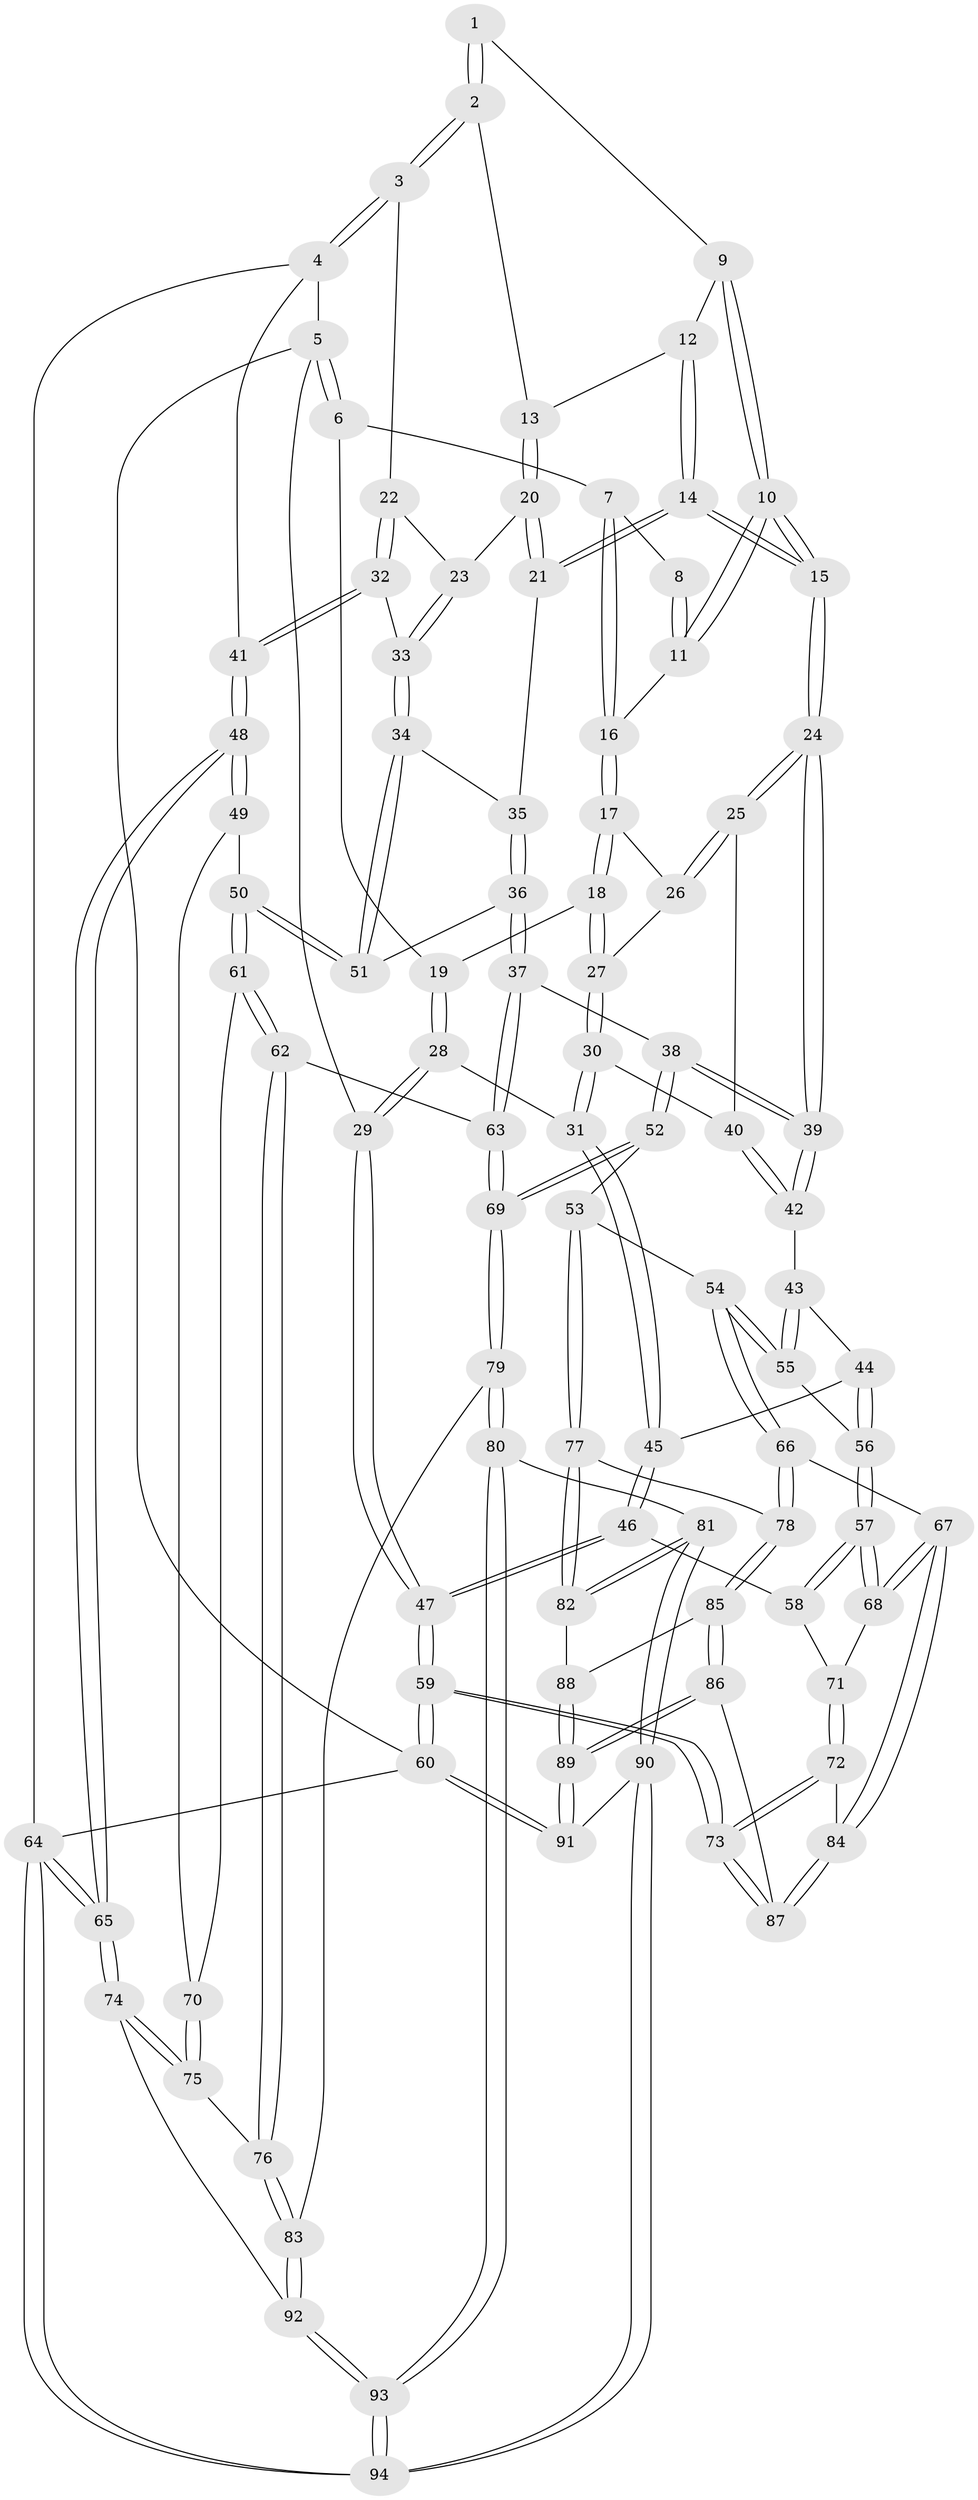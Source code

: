 // coarse degree distribution, {3: 0.1206896551724138, 5: 0.43103448275862066, 2: 0.017241379310344827, 4: 0.3275862068965517, 6: 0.10344827586206896}
// Generated by graph-tools (version 1.1) at 2025/24/03/03/25 07:24:34]
// undirected, 94 vertices, 232 edges
graph export_dot {
graph [start="1"]
  node [color=gray90,style=filled];
  1 [pos="+0.492669380021649+0"];
  2 [pos="+0.8413268609365202+0"];
  3 [pos="+1+0"];
  4 [pos="+1+0"];
  5 [pos="+0+0"];
  6 [pos="+0+0"];
  7 [pos="+0.0007137281415645412+0"];
  8 [pos="+0.39709461782091127+0"];
  9 [pos="+0.5064911430161132+0"];
  10 [pos="+0.44538867397902104+0.1279851020446251"];
  11 [pos="+0.3745612996222989+0.08400238394610002"];
  12 [pos="+0.545243455205537+0.04277939937994488"];
  13 [pos="+0.7409774526386286+0"];
  14 [pos="+0.5246919612554145+0.18884418086202012"];
  15 [pos="+0.5048218487028998+0.1971527639785432"];
  16 [pos="+0.3203684460561092+0.10081270742994838"];
  17 [pos="+0.31863143613461203+0.102238475496561"];
  18 [pos="+0.22169747024353245+0.13097043635608713"];
  19 [pos="+0.20489896131222451+0.12409651022133056"];
  20 [pos="+0.7024394523260996+0.1323172825938018"];
  21 [pos="+0.6808456600819097+0.15967180804435782"];
  22 [pos="+0.9214814696304937+0.16822060231449346"];
  23 [pos="+0.8698749406806653+0.20104153448934"];
  24 [pos="+0.4657094726528103+0.2898097336180588"];
  25 [pos="+0.36864613898281645+0.2858357092419082"];
  26 [pos="+0.32028482643719614+0.1627219583046933"];
  27 [pos="+0.24650965571002506+0.2652854421858531"];
  28 [pos="+0+0.2672315937028576"];
  29 [pos="+0+0.2731428181134934"];
  30 [pos="+0.24717825096110543+0.2968123283510986"];
  31 [pos="+0.19454920415387633+0.31867302176322326"];
  32 [pos="+1+0.3477223763184131"];
  33 [pos="+0.8603216472643198+0.3580539225130785"];
  34 [pos="+0.8267937051251629+0.3789353204506031"];
  35 [pos="+0.6829783745441425+0.1670395209011071"];
  36 [pos="+0.6352440367215494+0.4691079603053004"];
  37 [pos="+0.6172805844056597+0.47533285362626243"];
  38 [pos="+0.5687262601435648+0.48519150950546985"];
  39 [pos="+0.5079381892429321+0.41515101073756955"];
  40 [pos="+0.28204174192849013+0.3041953957570229"];
  41 [pos="+1+0.3795758300035924"];
  42 [pos="+0.32194621848385563+0.45467612062155355"];
  43 [pos="+0.3033433454592977+0.4748944680274793"];
  44 [pos="+0.20200355245148535+0.4894014262567222"];
  45 [pos="+0.20154970063466982+0.4891525217746056"];
  46 [pos="+0+0.5325830193430104"];
  47 [pos="+0+0.4724859866533017"];
  48 [pos="+1+0.6811070422087664"];
  49 [pos="+0.9113692785523142+0.5789768342795184"];
  50 [pos="+0.8438164699480385+0.5483945358177457"];
  51 [pos="+0.7766961329911821+0.45817179894301413"];
  52 [pos="+0.5385521227988815+0.555932998974179"];
  53 [pos="+0.46773163328005635+0.612731364029323"];
  54 [pos="+0.3811974229700503+0.6149991981801595"];
  55 [pos="+0.3617416820667656+0.5938839110202091"];
  56 [pos="+0.22418786495035084+0.5607692331156099"];
  57 [pos="+0.21237495523485864+0.6698599105494584"];
  58 [pos="+0.015365845714737817+0.5588154482298963"];
  59 [pos="+0+1"];
  60 [pos="+0+1"];
  61 [pos="+0.7791595177237195+0.6596270433808038"];
  62 [pos="+0.7496096254948015+0.6874486736670357"];
  63 [pos="+0.7445448304641832+0.689144823356703"];
  64 [pos="+1+1"];
  65 [pos="+1+0.7390365047920978"];
  66 [pos="+0.2878993967977249+0.6934136365579351"];
  67 [pos="+0.2323216850048988+0.7033921238480441"];
  68 [pos="+0.22038809550592928+0.6863729058320507"];
  69 [pos="+0.6619194301901121+0.752360070340893"];
  70 [pos="+0.8381880471911106+0.7027742553178452"];
  71 [pos="+0.0686528024541446+0.6927159324711818"];
  72 [pos="+0.07208283950731154+0.7476634856577152"];
  73 [pos="+0+1"];
  74 [pos="+1+0.746931308456178"];
  75 [pos="+0.8755568998162271+0.7647768089409586"];
  76 [pos="+0.8417403016788809+0.7770540185147377"];
  77 [pos="+0.46546842659465126+0.6990159913906235"];
  78 [pos="+0.3596154527053244+0.7729986725813166"];
  79 [pos="+0.6578651345962512+0.7845890829875677"];
  80 [pos="+0.6521103641038838+0.7936208824118104"];
  81 [pos="+0.5509752147513808+0.8524282741013007"];
  82 [pos="+0.4863762737448116+0.764210490322456"];
  83 [pos="+0.8053701936217457+0.8153554837379143"];
  84 [pos="+0.19755894796265674+0.7851865285724654"];
  85 [pos="+0.36063513349164+0.7799399506000783"];
  86 [pos="+0.3258313133868382+0.9737689532115497"];
  87 [pos="+0.20496803236228828+0.8646800134707142"];
  88 [pos="+0.4266450849444341+0.7912328548661697"];
  89 [pos="+0.34667060072147865+1"];
  90 [pos="+0.42534283306077864+1"];
  91 [pos="+0.4181427897910998+1"];
  92 [pos="+0.8136525916413672+0.8718283448067752"];
  93 [pos="+0.8141831606009299+1"];
  94 [pos="+0.870524607788593+1"];
  1 -- 2;
  1 -- 2;
  1 -- 9;
  2 -- 3;
  2 -- 3;
  2 -- 13;
  3 -- 4;
  3 -- 4;
  3 -- 22;
  4 -- 5;
  4 -- 41;
  4 -- 64;
  5 -- 6;
  5 -- 6;
  5 -- 29;
  5 -- 60;
  6 -- 7;
  6 -- 19;
  7 -- 8;
  7 -- 16;
  7 -- 16;
  8 -- 11;
  8 -- 11;
  9 -- 10;
  9 -- 10;
  9 -- 12;
  10 -- 11;
  10 -- 11;
  10 -- 15;
  10 -- 15;
  11 -- 16;
  12 -- 13;
  12 -- 14;
  12 -- 14;
  13 -- 20;
  13 -- 20;
  14 -- 15;
  14 -- 15;
  14 -- 21;
  14 -- 21;
  15 -- 24;
  15 -- 24;
  16 -- 17;
  16 -- 17;
  17 -- 18;
  17 -- 18;
  17 -- 26;
  18 -- 19;
  18 -- 27;
  18 -- 27;
  19 -- 28;
  19 -- 28;
  20 -- 21;
  20 -- 21;
  20 -- 23;
  21 -- 35;
  22 -- 23;
  22 -- 32;
  22 -- 32;
  23 -- 33;
  23 -- 33;
  24 -- 25;
  24 -- 25;
  24 -- 39;
  24 -- 39;
  25 -- 26;
  25 -- 26;
  25 -- 40;
  26 -- 27;
  27 -- 30;
  27 -- 30;
  28 -- 29;
  28 -- 29;
  28 -- 31;
  29 -- 47;
  29 -- 47;
  30 -- 31;
  30 -- 31;
  30 -- 40;
  31 -- 45;
  31 -- 45;
  32 -- 33;
  32 -- 41;
  32 -- 41;
  33 -- 34;
  33 -- 34;
  34 -- 35;
  34 -- 51;
  34 -- 51;
  35 -- 36;
  35 -- 36;
  36 -- 37;
  36 -- 37;
  36 -- 51;
  37 -- 38;
  37 -- 63;
  37 -- 63;
  38 -- 39;
  38 -- 39;
  38 -- 52;
  38 -- 52;
  39 -- 42;
  39 -- 42;
  40 -- 42;
  40 -- 42;
  41 -- 48;
  41 -- 48;
  42 -- 43;
  43 -- 44;
  43 -- 55;
  43 -- 55;
  44 -- 45;
  44 -- 56;
  44 -- 56;
  45 -- 46;
  45 -- 46;
  46 -- 47;
  46 -- 47;
  46 -- 58;
  47 -- 59;
  47 -- 59;
  48 -- 49;
  48 -- 49;
  48 -- 65;
  48 -- 65;
  49 -- 50;
  49 -- 70;
  50 -- 51;
  50 -- 51;
  50 -- 61;
  50 -- 61;
  52 -- 53;
  52 -- 69;
  52 -- 69;
  53 -- 54;
  53 -- 77;
  53 -- 77;
  54 -- 55;
  54 -- 55;
  54 -- 66;
  54 -- 66;
  55 -- 56;
  56 -- 57;
  56 -- 57;
  57 -- 58;
  57 -- 58;
  57 -- 68;
  57 -- 68;
  58 -- 71;
  59 -- 60;
  59 -- 60;
  59 -- 73;
  59 -- 73;
  60 -- 91;
  60 -- 91;
  60 -- 64;
  61 -- 62;
  61 -- 62;
  61 -- 70;
  62 -- 63;
  62 -- 76;
  62 -- 76;
  63 -- 69;
  63 -- 69;
  64 -- 65;
  64 -- 65;
  64 -- 94;
  64 -- 94;
  65 -- 74;
  65 -- 74;
  66 -- 67;
  66 -- 78;
  66 -- 78;
  67 -- 68;
  67 -- 68;
  67 -- 84;
  67 -- 84;
  68 -- 71;
  69 -- 79;
  69 -- 79;
  70 -- 75;
  70 -- 75;
  71 -- 72;
  71 -- 72;
  72 -- 73;
  72 -- 73;
  72 -- 84;
  73 -- 87;
  73 -- 87;
  74 -- 75;
  74 -- 75;
  74 -- 92;
  75 -- 76;
  76 -- 83;
  76 -- 83;
  77 -- 78;
  77 -- 82;
  77 -- 82;
  78 -- 85;
  78 -- 85;
  79 -- 80;
  79 -- 80;
  79 -- 83;
  80 -- 81;
  80 -- 93;
  80 -- 93;
  81 -- 82;
  81 -- 82;
  81 -- 90;
  81 -- 90;
  82 -- 88;
  83 -- 92;
  83 -- 92;
  84 -- 87;
  84 -- 87;
  85 -- 86;
  85 -- 86;
  85 -- 88;
  86 -- 87;
  86 -- 89;
  86 -- 89;
  88 -- 89;
  88 -- 89;
  89 -- 91;
  89 -- 91;
  90 -- 91;
  90 -- 94;
  90 -- 94;
  92 -- 93;
  92 -- 93;
  93 -- 94;
  93 -- 94;
}
